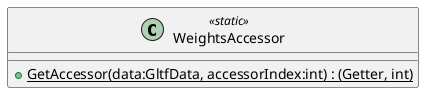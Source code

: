 @startuml
class WeightsAccessor <<static>> {
    + {static} GetAccessor(data:GltfData, accessorIndex:int) : (Getter, int)
}
@enduml
